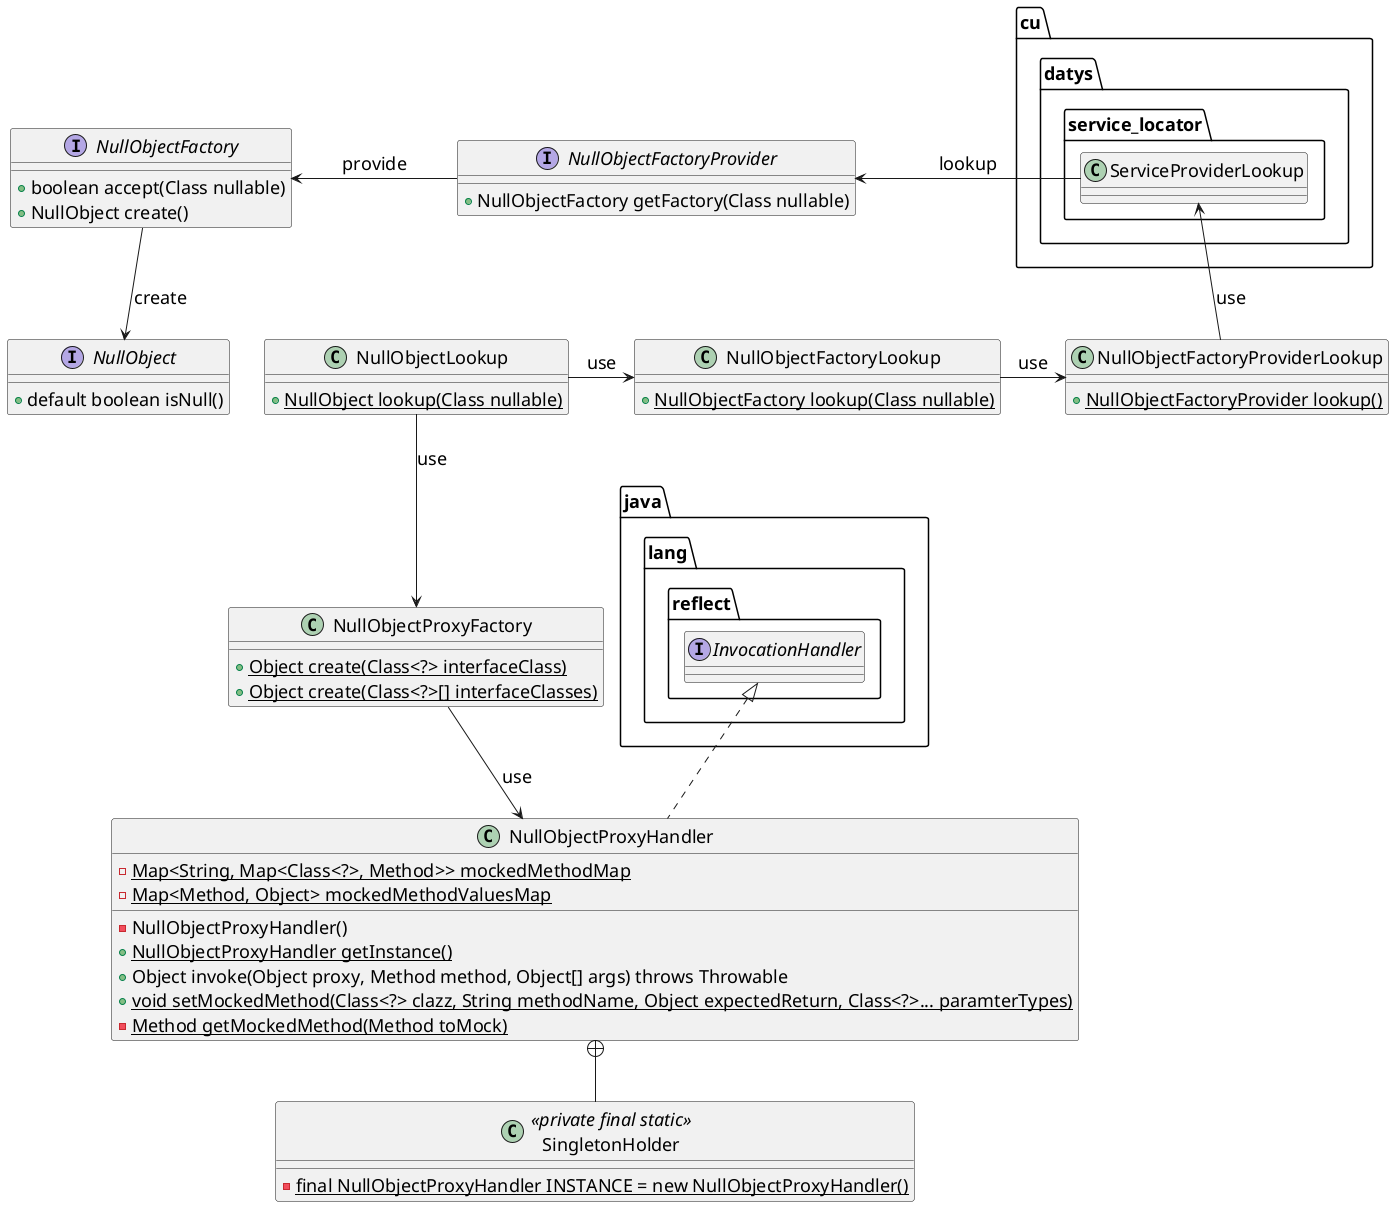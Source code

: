 @startuml

skinparam backgroundcolor transparent
skinparam classFontSize 18
skinparam noteFontSize 18
skinparam arrowFontSize 18
skinparam classAttributeFontSize 18
skinparam packageFontSize 18
skinparam classStereotypeFontSize 18

skinparam titleFontColor #5cb85c

'Title Module null_object

'namespace cu.datys.null_object.api{
    class NullObjectProxyFactory{
        + {static} Object create(Class<?> interfaceClass)
        + {static} Object create(Class<?>[] interfaceClasses)
    }

    class NullObjectProxyHandler implements java.lang.reflect.InvocationHandler{
        - {static} Map<String, Map<Class<?>, Method>> mockedMethodMap
        - {static} Map<Method, Object> mockedMethodValuesMap
        - NullObjectProxyHandler()
        + {static} NullObjectProxyHandler getInstance()
        + Object invoke(Object proxy, Method method, Object[] args) throws Throwable
'        + {static} Boolean nullBooleanValue()
'        + {static} boolean nullbooleanValue()
'        + {static} String nullStringValue()
'        + {static} Date nullDateValue()
'        + {static} Integer nullIntegerValue()
'        + {static} int nullintValue()
'        + {static} Long nullLongValue()
'        + {static} long nulllongValue()
'        + {static} Double nullDoubleValue()
'        + {static} double nulldoubleValue()
'        + {static} Float nullFloatValue()
'        + {static} float nullfloatValue()
'        + {static} Character nullCharacterValue()
'        + {static} char nullcharValue()
        + {static}  void setMockedMethod(Class<?> clazz, String methodName, Object expectedReturn, Class<?>... paramterTypes)
        - {static} Method getMockedMethod(Method toMock)
    }

    class SingletonHolder<<private final static>>{
        - final {static} NullObjectProxyHandler INSTANCE = new NullObjectProxyHandler()
    }

    NullObjectProxyHandler +-- SingletonHolder
    NullObjectProxyFactory --> NullObjectProxyHandler: use
'}

'namespace cu.datys.null_object.spi{
    interface NullObject{
        + default boolean isNull()
    }

    interface NullObjectFactory {
        + boolean accept(Class nullable)
        + NullObject create()
    }

    interface NullObjectFactoryProvider {
        + NullObjectFactory getFactory(Class nullable)
    }

    NullObjectFactory -down-> NullObject: create
    NullObjectFactoryProvider -left-> NullObjectFactory: provide
'}

'namespace cu.datys.null_object.impl{
    class NullObjectFactoryProviderLookup{
        + {static} NullObjectFactoryProvider lookup()
    }

    class NullObjectFactoryLookup{
        + {static} NullObjectFactory lookup(Class nullable)
    }

    class NullObjectLookup{
        + {static} NullObject lookup(Class nullable)
    }

    NullObjectLookup -right-> NullObjectFactoryLookup: use
    NullObjectLookup --> NullObjectProxyFactory: use

    NullObjectFactoryLookup -right-> NullObjectFactoryProviderLookup: use
    NullObjectFactoryProviderLookup -up-> cu.datys.service_locator.ServiceProviderLookup: use
    cu.datys.service_locator.ServiceProviderLookup -left-> NullObjectFactoryProvider: lookup


@enduml